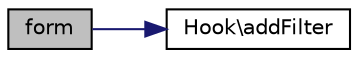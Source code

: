 digraph "form"
{
  edge [fontname="Helvetica",fontsize="10",labelfontname="Helvetica",labelfontsize="10"];
  node [fontname="Helvetica",fontsize="10",shape=record];
  rankdir="LR";
  Node1 [label="form",height=0.2,width=0.4,color="black", fillcolor="grey75", style="filled" fontcolor="black"];
  Node1 -> Node2 [color="midnightblue",fontsize="10",style="solid",fontname="Helvetica"];
  Node2 [label="Hook\\addFilter",height=0.2,width=0.4,color="black", fillcolor="white", style="filled",URL="$class_hook.html#a79d30e5023bd9d77404dc844dbd2e67a"];
}
